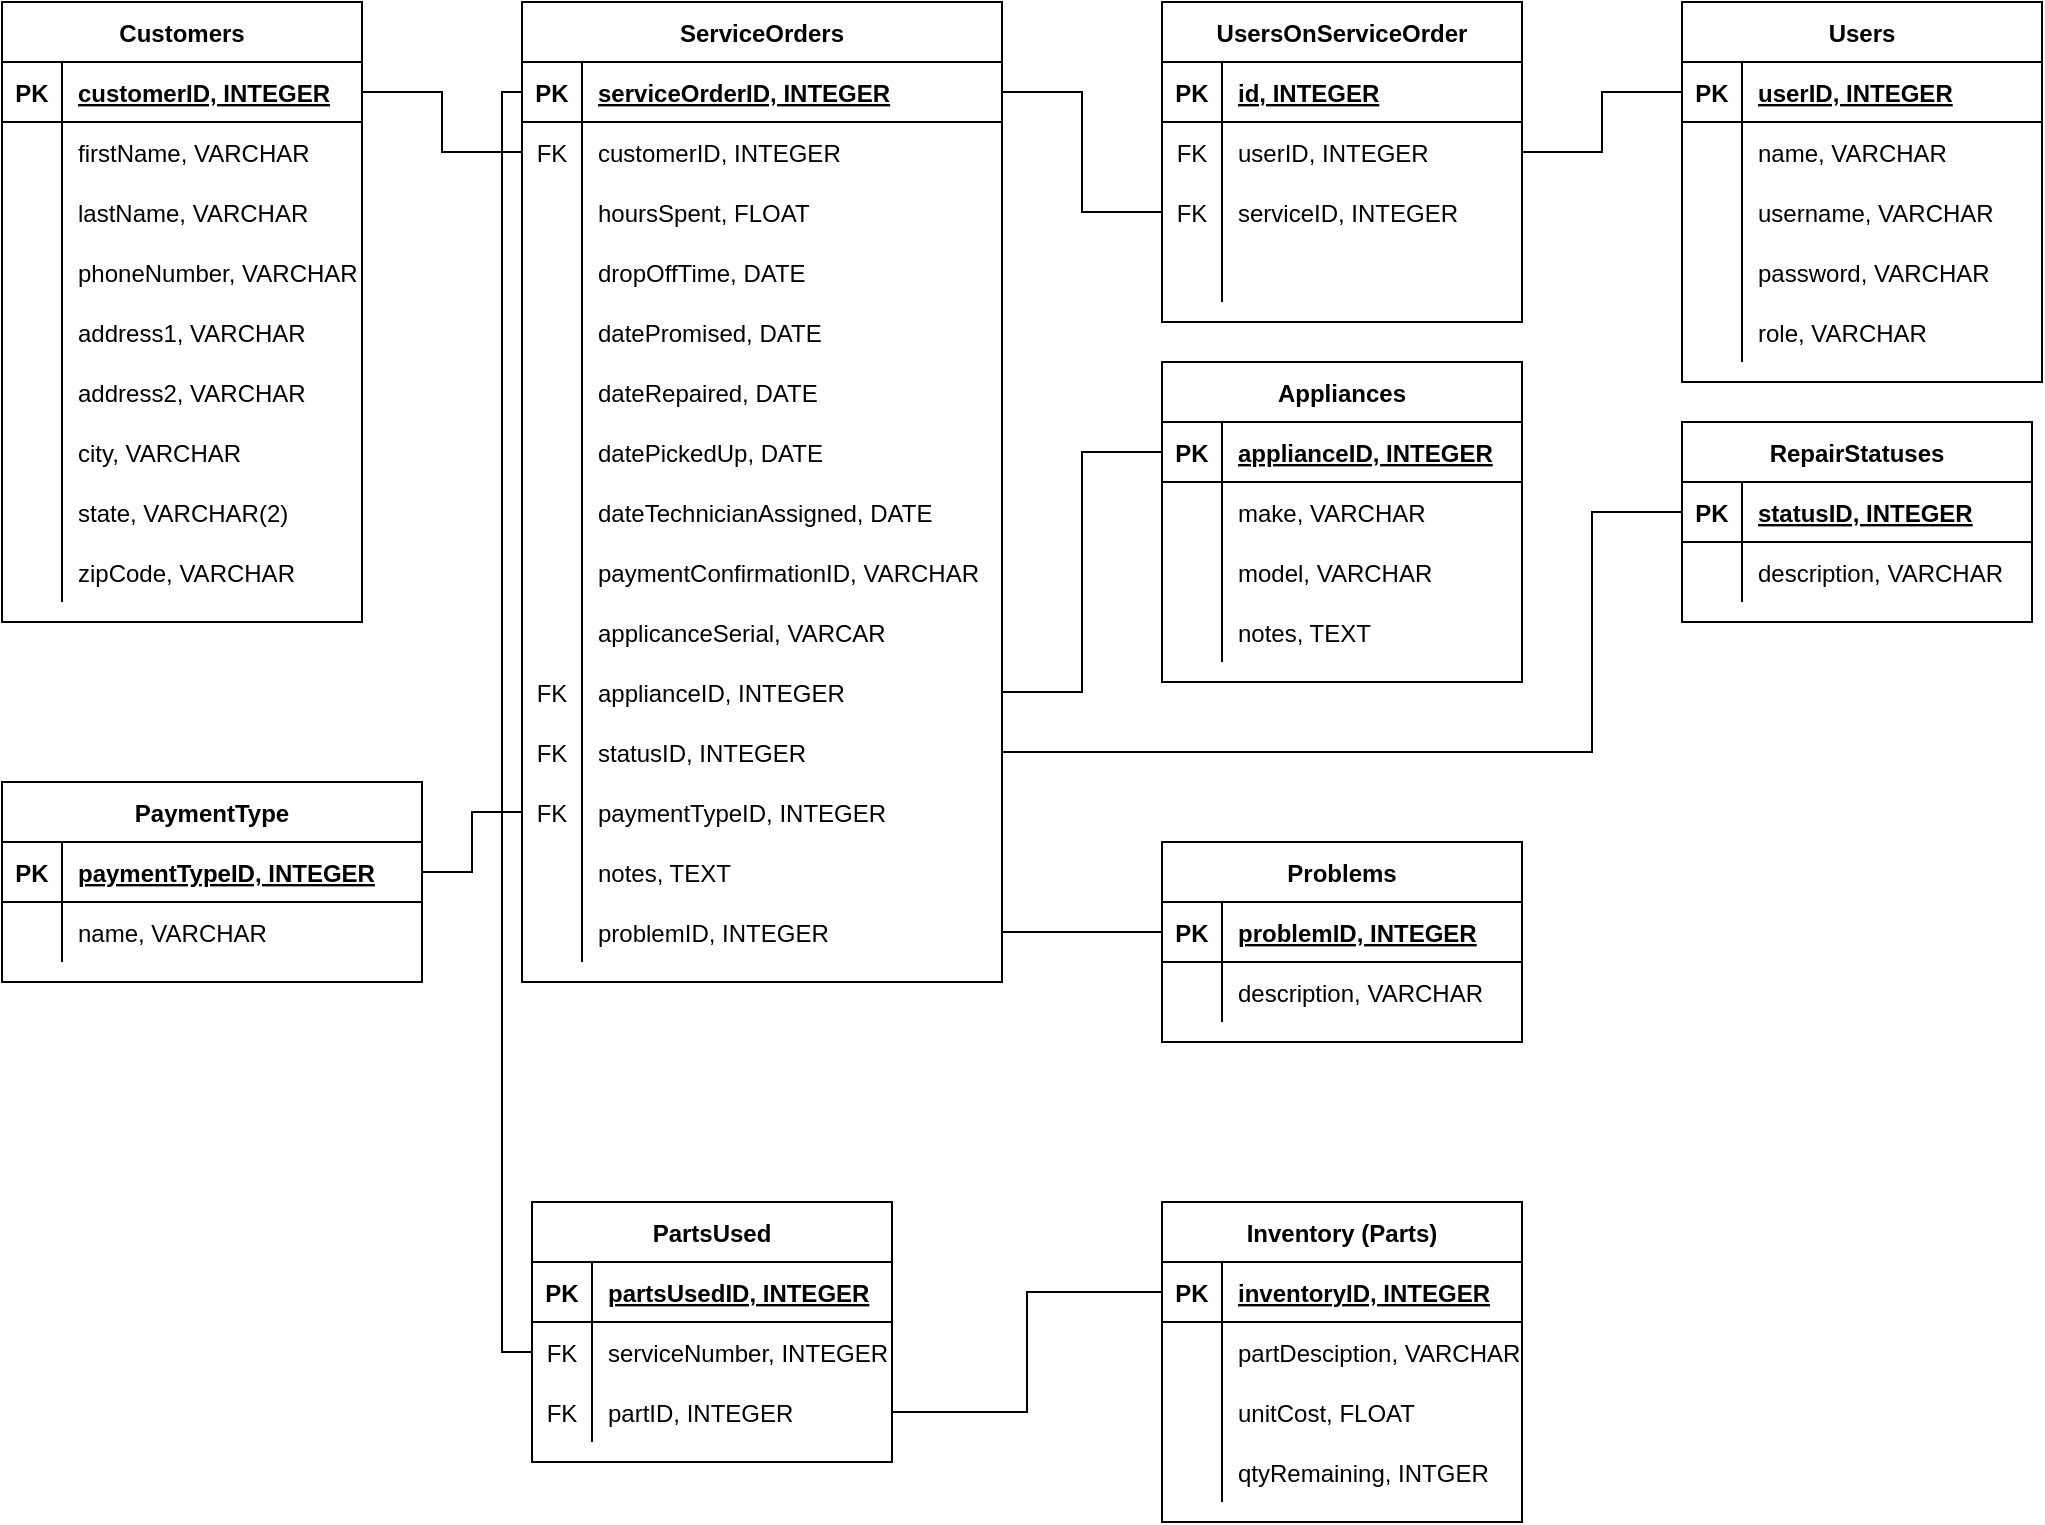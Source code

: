 <mxfile version="14.8.5" type="device"><diagram id="R2lEEEUBdFMjLlhIrx00" name="Page-1"><mxGraphModel dx="1850" dy="1835" grid="1" gridSize="10" guides="1" tooltips="1" connect="1" arrows="1" fold="1" page="1" pageScale="1" pageWidth="1100" pageHeight="850" math="0" shadow="0" extFonts="Permanent Marker^https://fonts.googleapis.com/css?family=Permanent+Marker"><root><mxCell id="0"/><mxCell id="1" parent="0"/><mxCell id="efa8m23-EmlDvB-5NkTr-4" value="ServiceOrders" style="shape=table;startSize=30;container=1;collapsible=1;childLayout=tableLayout;fixedRows=1;rowLines=0;fontStyle=1;align=center;resizeLast=1;" vertex="1" parent="1"><mxGeometry x="295" y="45" width="240" height="490" as="geometry"/></mxCell><mxCell id="efa8m23-EmlDvB-5NkTr-5" value="" style="shape=partialRectangle;collapsible=0;dropTarget=0;pointerEvents=0;fillColor=none;top=0;left=0;bottom=1;right=0;points=[[0,0.5],[1,0.5]];portConstraint=eastwest;" vertex="1" parent="efa8m23-EmlDvB-5NkTr-4"><mxGeometry y="30" width="240" height="30" as="geometry"/></mxCell><mxCell id="efa8m23-EmlDvB-5NkTr-6" value="PK" style="shape=partialRectangle;connectable=0;fillColor=none;top=0;left=0;bottom=0;right=0;fontStyle=1;overflow=hidden;" vertex="1" parent="efa8m23-EmlDvB-5NkTr-5"><mxGeometry width="30" height="30" as="geometry"/></mxCell><mxCell id="efa8m23-EmlDvB-5NkTr-7" value="serviceOrderID, INTEGER" style="shape=partialRectangle;connectable=0;fillColor=none;top=0;left=0;bottom=0;right=0;align=left;spacingLeft=6;fontStyle=5;overflow=hidden;" vertex="1" parent="efa8m23-EmlDvB-5NkTr-5"><mxGeometry x="30" width="210" height="30" as="geometry"/></mxCell><mxCell id="efa8m23-EmlDvB-5NkTr-8" value="" style="shape=partialRectangle;collapsible=0;dropTarget=0;pointerEvents=0;fillColor=none;top=0;left=0;bottom=0;right=0;points=[[0,0.5],[1,0.5]];portConstraint=eastwest;" vertex="1" parent="efa8m23-EmlDvB-5NkTr-4"><mxGeometry y="60" width="240" height="30" as="geometry"/></mxCell><mxCell id="efa8m23-EmlDvB-5NkTr-9" value="FK" style="shape=partialRectangle;connectable=0;fillColor=none;top=0;left=0;bottom=0;right=0;editable=1;overflow=hidden;" vertex="1" parent="efa8m23-EmlDvB-5NkTr-8"><mxGeometry width="30" height="30" as="geometry"/></mxCell><mxCell id="efa8m23-EmlDvB-5NkTr-10" value="customerID, INTEGER" style="shape=partialRectangle;connectable=0;fillColor=none;top=0;left=0;bottom=0;right=0;align=left;spacingLeft=6;overflow=hidden;" vertex="1" parent="efa8m23-EmlDvB-5NkTr-8"><mxGeometry x="30" width="210" height="30" as="geometry"/></mxCell><mxCell id="efa8m23-EmlDvB-5NkTr-14" value="" style="shape=partialRectangle;collapsible=0;dropTarget=0;pointerEvents=0;fillColor=none;top=0;left=0;bottom=0;right=0;points=[[0,0.5],[1,0.5]];portConstraint=eastwest;" vertex="1" parent="efa8m23-EmlDvB-5NkTr-4"><mxGeometry y="90" width="240" height="30" as="geometry"/></mxCell><mxCell id="efa8m23-EmlDvB-5NkTr-15" value="" style="shape=partialRectangle;connectable=0;fillColor=none;top=0;left=0;bottom=0;right=0;editable=1;overflow=hidden;" vertex="1" parent="efa8m23-EmlDvB-5NkTr-14"><mxGeometry width="30" height="30" as="geometry"/></mxCell><mxCell id="efa8m23-EmlDvB-5NkTr-16" value="hoursSpent, FLOAT" style="shape=partialRectangle;connectable=0;fillColor=none;top=0;left=0;bottom=0;right=0;align=left;spacingLeft=6;overflow=hidden;" vertex="1" parent="efa8m23-EmlDvB-5NkTr-14"><mxGeometry x="30" width="210" height="30" as="geometry"/></mxCell><mxCell id="efa8m23-EmlDvB-5NkTr-23" value="" style="shape=partialRectangle;collapsible=0;dropTarget=0;pointerEvents=0;fillColor=none;top=0;left=0;bottom=0;right=0;points=[[0,0.5],[1,0.5]];portConstraint=eastwest;" vertex="1" parent="efa8m23-EmlDvB-5NkTr-4"><mxGeometry y="120" width="240" height="30" as="geometry"/></mxCell><mxCell id="efa8m23-EmlDvB-5NkTr-24" value="" style="shape=partialRectangle;connectable=0;fillColor=none;top=0;left=0;bottom=0;right=0;editable=1;overflow=hidden;" vertex="1" parent="efa8m23-EmlDvB-5NkTr-23"><mxGeometry width="30" height="30" as="geometry"/></mxCell><mxCell id="efa8m23-EmlDvB-5NkTr-25" value="dropOffTime, DATE" style="shape=partialRectangle;connectable=0;fillColor=none;top=0;left=0;bottom=0;right=0;align=left;spacingLeft=6;overflow=hidden;" vertex="1" parent="efa8m23-EmlDvB-5NkTr-23"><mxGeometry x="30" width="210" height="30" as="geometry"/></mxCell><mxCell id="efa8m23-EmlDvB-5NkTr-26" value="" style="shape=partialRectangle;collapsible=0;dropTarget=0;pointerEvents=0;fillColor=none;top=0;left=0;bottom=0;right=0;points=[[0,0.5],[1,0.5]];portConstraint=eastwest;" vertex="1" parent="efa8m23-EmlDvB-5NkTr-4"><mxGeometry y="150" width="240" height="30" as="geometry"/></mxCell><mxCell id="efa8m23-EmlDvB-5NkTr-27" value="" style="shape=partialRectangle;connectable=0;fillColor=none;top=0;left=0;bottom=0;right=0;editable=1;overflow=hidden;" vertex="1" parent="efa8m23-EmlDvB-5NkTr-26"><mxGeometry width="30" height="30" as="geometry"/></mxCell><mxCell id="efa8m23-EmlDvB-5NkTr-28" value="datePromised, DATE" style="shape=partialRectangle;connectable=0;fillColor=none;top=0;left=0;bottom=0;right=0;align=left;spacingLeft=6;overflow=hidden;" vertex="1" parent="efa8m23-EmlDvB-5NkTr-26"><mxGeometry x="30" width="210" height="30" as="geometry"/></mxCell><mxCell id="efa8m23-EmlDvB-5NkTr-17" value="" style="shape=partialRectangle;collapsible=0;dropTarget=0;pointerEvents=0;fillColor=none;top=0;left=0;bottom=0;right=0;points=[[0,0.5],[1,0.5]];portConstraint=eastwest;" vertex="1" parent="efa8m23-EmlDvB-5NkTr-4"><mxGeometry y="180" width="240" height="30" as="geometry"/></mxCell><mxCell id="efa8m23-EmlDvB-5NkTr-18" value="" style="shape=partialRectangle;connectable=0;fillColor=none;top=0;left=0;bottom=0;right=0;editable=1;overflow=hidden;" vertex="1" parent="efa8m23-EmlDvB-5NkTr-17"><mxGeometry width="30" height="30" as="geometry"/></mxCell><mxCell id="efa8m23-EmlDvB-5NkTr-19" value="dateRepaired, DATE" style="shape=partialRectangle;connectable=0;fillColor=none;top=0;left=0;bottom=0;right=0;align=left;spacingLeft=6;overflow=hidden;" vertex="1" parent="efa8m23-EmlDvB-5NkTr-17"><mxGeometry x="30" width="210" height="30" as="geometry"/></mxCell><mxCell id="efa8m23-EmlDvB-5NkTr-29" value="" style="shape=partialRectangle;collapsible=0;dropTarget=0;pointerEvents=0;fillColor=none;top=0;left=0;bottom=0;right=0;points=[[0,0.5],[1,0.5]];portConstraint=eastwest;" vertex="1" parent="efa8m23-EmlDvB-5NkTr-4"><mxGeometry y="210" width="240" height="30" as="geometry"/></mxCell><mxCell id="efa8m23-EmlDvB-5NkTr-30" value="" style="shape=partialRectangle;connectable=0;fillColor=none;top=0;left=0;bottom=0;right=0;editable=1;overflow=hidden;" vertex="1" parent="efa8m23-EmlDvB-5NkTr-29"><mxGeometry width="30" height="30" as="geometry"/></mxCell><mxCell id="efa8m23-EmlDvB-5NkTr-31" value="datePickedUp, DATE" style="shape=partialRectangle;connectable=0;fillColor=none;top=0;left=0;bottom=0;right=0;align=left;spacingLeft=6;overflow=hidden;" vertex="1" parent="efa8m23-EmlDvB-5NkTr-29"><mxGeometry x="30" width="210" height="30" as="geometry"/></mxCell><mxCell id="efa8m23-EmlDvB-5NkTr-50" value="" style="shape=partialRectangle;collapsible=0;dropTarget=0;pointerEvents=0;fillColor=none;top=0;left=0;bottom=0;right=0;points=[[0,0.5],[1,0.5]];portConstraint=eastwest;" vertex="1" parent="efa8m23-EmlDvB-5NkTr-4"><mxGeometry y="240" width="240" height="30" as="geometry"/></mxCell><mxCell id="efa8m23-EmlDvB-5NkTr-51" value="" style="shape=partialRectangle;connectable=0;fillColor=none;top=0;left=0;bottom=0;right=0;editable=1;overflow=hidden;" vertex="1" parent="efa8m23-EmlDvB-5NkTr-50"><mxGeometry width="30" height="30" as="geometry"/></mxCell><mxCell id="efa8m23-EmlDvB-5NkTr-52" value="dateTechnicianAssigned, DATE" style="shape=partialRectangle;connectable=0;fillColor=none;top=0;left=0;bottom=0;right=0;align=left;spacingLeft=6;overflow=hidden;" vertex="1" parent="efa8m23-EmlDvB-5NkTr-50"><mxGeometry x="30" width="210" height="30" as="geometry"/></mxCell><mxCell id="efa8m23-EmlDvB-5NkTr-35" value="" style="shape=partialRectangle;collapsible=0;dropTarget=0;pointerEvents=0;fillColor=none;top=0;left=0;bottom=0;right=0;points=[[0,0.5],[1,0.5]];portConstraint=eastwest;" vertex="1" parent="efa8m23-EmlDvB-5NkTr-4"><mxGeometry y="270" width="240" height="30" as="geometry"/></mxCell><mxCell id="efa8m23-EmlDvB-5NkTr-36" value="" style="shape=partialRectangle;connectable=0;fillColor=none;top=0;left=0;bottom=0;right=0;editable=1;overflow=hidden;" vertex="1" parent="efa8m23-EmlDvB-5NkTr-35"><mxGeometry width="30" height="30" as="geometry"/></mxCell><mxCell id="efa8m23-EmlDvB-5NkTr-37" value="paymentConfirmationID, VARCHAR" style="shape=partialRectangle;connectable=0;fillColor=none;top=0;left=0;bottom=0;right=0;align=left;spacingLeft=6;overflow=hidden;" vertex="1" parent="efa8m23-EmlDvB-5NkTr-35"><mxGeometry x="30" width="210" height="30" as="geometry"/></mxCell><mxCell id="efa8m23-EmlDvB-5NkTr-38" value="" style="shape=partialRectangle;collapsible=0;dropTarget=0;pointerEvents=0;fillColor=none;top=0;left=0;bottom=0;right=0;points=[[0,0.5],[1,0.5]];portConstraint=eastwest;" vertex="1" parent="efa8m23-EmlDvB-5NkTr-4"><mxGeometry y="300" width="240" height="30" as="geometry"/></mxCell><mxCell id="efa8m23-EmlDvB-5NkTr-39" value="" style="shape=partialRectangle;connectable=0;fillColor=none;top=0;left=0;bottom=0;right=0;editable=1;overflow=hidden;" vertex="1" parent="efa8m23-EmlDvB-5NkTr-38"><mxGeometry width="30" height="30" as="geometry"/></mxCell><mxCell id="efa8m23-EmlDvB-5NkTr-40" value="applicanceSerial, VARCAR" style="shape=partialRectangle;connectable=0;fillColor=none;top=0;left=0;bottom=0;right=0;align=left;spacingLeft=6;overflow=hidden;" vertex="1" parent="efa8m23-EmlDvB-5NkTr-38"><mxGeometry x="30" width="210" height="30" as="geometry"/></mxCell><mxCell id="efa8m23-EmlDvB-5NkTr-41" value="" style="shape=partialRectangle;collapsible=0;dropTarget=0;pointerEvents=0;fillColor=none;top=0;left=0;bottom=0;right=0;points=[[0,0.5],[1,0.5]];portConstraint=eastwest;" vertex="1" parent="efa8m23-EmlDvB-5NkTr-4"><mxGeometry y="330" width="240" height="30" as="geometry"/></mxCell><mxCell id="efa8m23-EmlDvB-5NkTr-42" value="FK" style="shape=partialRectangle;connectable=0;fillColor=none;top=0;left=0;bottom=0;right=0;editable=1;overflow=hidden;" vertex="1" parent="efa8m23-EmlDvB-5NkTr-41"><mxGeometry width="30" height="30" as="geometry"/></mxCell><mxCell id="efa8m23-EmlDvB-5NkTr-43" value="applianceID, INTEGER" style="shape=partialRectangle;connectable=0;fillColor=none;top=0;left=0;bottom=0;right=0;align=left;spacingLeft=6;overflow=hidden;" vertex="1" parent="efa8m23-EmlDvB-5NkTr-41"><mxGeometry x="30" width="210" height="30" as="geometry"/></mxCell><mxCell id="efa8m23-EmlDvB-5NkTr-44" value="" style="shape=partialRectangle;collapsible=0;dropTarget=0;pointerEvents=0;fillColor=none;top=0;left=0;bottom=0;right=0;points=[[0,0.5],[1,0.5]];portConstraint=eastwest;" vertex="1" parent="efa8m23-EmlDvB-5NkTr-4"><mxGeometry y="360" width="240" height="30" as="geometry"/></mxCell><mxCell id="efa8m23-EmlDvB-5NkTr-45" value="FK" style="shape=partialRectangle;connectable=0;fillColor=none;top=0;left=0;bottom=0;right=0;editable=1;overflow=hidden;" vertex="1" parent="efa8m23-EmlDvB-5NkTr-44"><mxGeometry width="30" height="30" as="geometry"/></mxCell><mxCell id="efa8m23-EmlDvB-5NkTr-46" value="statusID, INTEGER" style="shape=partialRectangle;connectable=0;fillColor=none;top=0;left=0;bottom=0;right=0;align=left;spacingLeft=6;overflow=hidden;" vertex="1" parent="efa8m23-EmlDvB-5NkTr-44"><mxGeometry x="30" width="210" height="30" as="geometry"/></mxCell><mxCell id="efa8m23-EmlDvB-5NkTr-47" value="" style="shape=partialRectangle;collapsible=0;dropTarget=0;pointerEvents=0;fillColor=none;top=0;left=0;bottom=0;right=0;points=[[0,0.5],[1,0.5]];portConstraint=eastwest;" vertex="1" parent="efa8m23-EmlDvB-5NkTr-4"><mxGeometry y="390" width="240" height="30" as="geometry"/></mxCell><mxCell id="efa8m23-EmlDvB-5NkTr-48" value="FK" style="shape=partialRectangle;connectable=0;fillColor=none;top=0;left=0;bottom=0;right=0;editable=1;overflow=hidden;" vertex="1" parent="efa8m23-EmlDvB-5NkTr-47"><mxGeometry width="30" height="30" as="geometry"/></mxCell><mxCell id="efa8m23-EmlDvB-5NkTr-49" value="paymentTypeID, INTEGER" style="shape=partialRectangle;connectable=0;fillColor=none;top=0;left=0;bottom=0;right=0;align=left;spacingLeft=6;overflow=hidden;" vertex="1" parent="efa8m23-EmlDvB-5NkTr-47"><mxGeometry x="30" width="210" height="30" as="geometry"/></mxCell><mxCell id="efa8m23-EmlDvB-5NkTr-152" value="" style="shape=partialRectangle;collapsible=0;dropTarget=0;pointerEvents=0;fillColor=none;top=0;left=0;bottom=0;right=0;points=[[0,0.5],[1,0.5]];portConstraint=eastwest;" vertex="1" parent="efa8m23-EmlDvB-5NkTr-4"><mxGeometry y="420" width="240" height="30" as="geometry"/></mxCell><mxCell id="efa8m23-EmlDvB-5NkTr-153" value="" style="shape=partialRectangle;connectable=0;fillColor=none;top=0;left=0;bottom=0;right=0;editable=1;overflow=hidden;" vertex="1" parent="efa8m23-EmlDvB-5NkTr-152"><mxGeometry width="30" height="30" as="geometry"/></mxCell><mxCell id="efa8m23-EmlDvB-5NkTr-154" value="notes, TEXT" style="shape=partialRectangle;connectable=0;fillColor=none;top=0;left=0;bottom=0;right=0;align=left;spacingLeft=6;overflow=hidden;" vertex="1" parent="efa8m23-EmlDvB-5NkTr-152"><mxGeometry x="30" width="210" height="30" as="geometry"/></mxCell><mxCell id="efa8m23-EmlDvB-5NkTr-168" value="" style="shape=partialRectangle;collapsible=0;dropTarget=0;pointerEvents=0;fillColor=none;top=0;left=0;bottom=0;right=0;points=[[0,0.5],[1,0.5]];portConstraint=eastwest;" vertex="1" parent="efa8m23-EmlDvB-5NkTr-4"><mxGeometry y="450" width="240" height="30" as="geometry"/></mxCell><mxCell id="efa8m23-EmlDvB-5NkTr-169" value="" style="shape=partialRectangle;connectable=0;fillColor=none;top=0;left=0;bottom=0;right=0;editable=1;overflow=hidden;" vertex="1" parent="efa8m23-EmlDvB-5NkTr-168"><mxGeometry width="30" height="30" as="geometry"/></mxCell><mxCell id="efa8m23-EmlDvB-5NkTr-170" value="problemID, INTEGER" style="shape=partialRectangle;connectable=0;fillColor=none;top=0;left=0;bottom=0;right=0;align=left;spacingLeft=6;overflow=hidden;" vertex="1" parent="efa8m23-EmlDvB-5NkTr-168"><mxGeometry x="30" width="210" height="30" as="geometry"/></mxCell><mxCell id="efa8m23-EmlDvB-5NkTr-59" value="Customers" style="shape=table;startSize=30;container=1;collapsible=1;childLayout=tableLayout;fixedRows=1;rowLines=0;fontStyle=1;align=center;resizeLast=1;" vertex="1" parent="1"><mxGeometry x="35" y="45" width="180" height="310" as="geometry"/></mxCell><mxCell id="efa8m23-EmlDvB-5NkTr-60" value="" style="shape=partialRectangle;collapsible=0;dropTarget=0;pointerEvents=0;fillColor=none;top=0;left=0;bottom=1;right=0;points=[[0,0.5],[1,0.5]];portConstraint=eastwest;" vertex="1" parent="efa8m23-EmlDvB-5NkTr-59"><mxGeometry y="30" width="180" height="30" as="geometry"/></mxCell><mxCell id="efa8m23-EmlDvB-5NkTr-61" value="PK" style="shape=partialRectangle;connectable=0;fillColor=none;top=0;left=0;bottom=0;right=0;fontStyle=1;overflow=hidden;" vertex="1" parent="efa8m23-EmlDvB-5NkTr-60"><mxGeometry width="30" height="30" as="geometry"/></mxCell><mxCell id="efa8m23-EmlDvB-5NkTr-62" value="customerID, INTEGER" style="shape=partialRectangle;connectable=0;fillColor=none;top=0;left=0;bottom=0;right=0;align=left;spacingLeft=6;fontStyle=5;overflow=hidden;" vertex="1" parent="efa8m23-EmlDvB-5NkTr-60"><mxGeometry x="30" width="150" height="30" as="geometry"/></mxCell><mxCell id="efa8m23-EmlDvB-5NkTr-63" value="" style="shape=partialRectangle;collapsible=0;dropTarget=0;pointerEvents=0;fillColor=none;top=0;left=0;bottom=0;right=0;points=[[0,0.5],[1,0.5]];portConstraint=eastwest;" vertex="1" parent="efa8m23-EmlDvB-5NkTr-59"><mxGeometry y="60" width="180" height="30" as="geometry"/></mxCell><mxCell id="efa8m23-EmlDvB-5NkTr-64" value="" style="shape=partialRectangle;connectable=0;fillColor=none;top=0;left=0;bottom=0;right=0;editable=1;overflow=hidden;" vertex="1" parent="efa8m23-EmlDvB-5NkTr-63"><mxGeometry width="30" height="30" as="geometry"/></mxCell><mxCell id="efa8m23-EmlDvB-5NkTr-65" value="firstName, VARCHAR" style="shape=partialRectangle;connectable=0;fillColor=none;top=0;left=0;bottom=0;right=0;align=left;spacingLeft=6;overflow=hidden;" vertex="1" parent="efa8m23-EmlDvB-5NkTr-63"><mxGeometry x="30" width="150" height="30" as="geometry"/></mxCell><mxCell id="efa8m23-EmlDvB-5NkTr-66" value="" style="shape=partialRectangle;collapsible=0;dropTarget=0;pointerEvents=0;fillColor=none;top=0;left=0;bottom=0;right=0;points=[[0,0.5],[1,0.5]];portConstraint=eastwest;" vertex="1" parent="efa8m23-EmlDvB-5NkTr-59"><mxGeometry y="90" width="180" height="30" as="geometry"/></mxCell><mxCell id="efa8m23-EmlDvB-5NkTr-67" value="" style="shape=partialRectangle;connectable=0;fillColor=none;top=0;left=0;bottom=0;right=0;editable=1;overflow=hidden;" vertex="1" parent="efa8m23-EmlDvB-5NkTr-66"><mxGeometry width="30" height="30" as="geometry"/></mxCell><mxCell id="efa8m23-EmlDvB-5NkTr-68" value="lastName, VARCHAR" style="shape=partialRectangle;connectable=0;fillColor=none;top=0;left=0;bottom=0;right=0;align=left;spacingLeft=6;overflow=hidden;" vertex="1" parent="efa8m23-EmlDvB-5NkTr-66"><mxGeometry x="30" width="150" height="30" as="geometry"/></mxCell><mxCell id="efa8m23-EmlDvB-5NkTr-69" value="" style="shape=partialRectangle;collapsible=0;dropTarget=0;pointerEvents=0;fillColor=none;top=0;left=0;bottom=0;right=0;points=[[0,0.5],[1,0.5]];portConstraint=eastwest;" vertex="1" parent="efa8m23-EmlDvB-5NkTr-59"><mxGeometry y="120" width="180" height="30" as="geometry"/></mxCell><mxCell id="efa8m23-EmlDvB-5NkTr-70" value="" style="shape=partialRectangle;connectable=0;fillColor=none;top=0;left=0;bottom=0;right=0;editable=1;overflow=hidden;" vertex="1" parent="efa8m23-EmlDvB-5NkTr-69"><mxGeometry width="30" height="30" as="geometry"/></mxCell><mxCell id="efa8m23-EmlDvB-5NkTr-71" value="phoneNumber, VARCHAR" style="shape=partialRectangle;connectable=0;fillColor=none;top=0;left=0;bottom=0;right=0;align=left;spacingLeft=6;overflow=hidden;" vertex="1" parent="efa8m23-EmlDvB-5NkTr-69"><mxGeometry x="30" width="150" height="30" as="geometry"/></mxCell><mxCell id="efa8m23-EmlDvB-5NkTr-72" value="" style="shape=partialRectangle;collapsible=0;dropTarget=0;pointerEvents=0;fillColor=none;top=0;left=0;bottom=0;right=0;points=[[0,0.5],[1,0.5]];portConstraint=eastwest;" vertex="1" parent="efa8m23-EmlDvB-5NkTr-59"><mxGeometry y="150" width="180" height="30" as="geometry"/></mxCell><mxCell id="efa8m23-EmlDvB-5NkTr-73" value="" style="shape=partialRectangle;connectable=0;fillColor=none;top=0;left=0;bottom=0;right=0;editable=1;overflow=hidden;" vertex="1" parent="efa8m23-EmlDvB-5NkTr-72"><mxGeometry width="30" height="30" as="geometry"/></mxCell><mxCell id="efa8m23-EmlDvB-5NkTr-74" value="address1, VARCHAR" style="shape=partialRectangle;connectable=0;fillColor=none;top=0;left=0;bottom=0;right=0;align=left;spacingLeft=6;overflow=hidden;" vertex="1" parent="efa8m23-EmlDvB-5NkTr-72"><mxGeometry x="30" width="150" height="30" as="geometry"/></mxCell><mxCell id="efa8m23-EmlDvB-5NkTr-79" value="" style="shape=partialRectangle;collapsible=0;dropTarget=0;pointerEvents=0;fillColor=none;top=0;left=0;bottom=0;right=0;points=[[0,0.5],[1,0.5]];portConstraint=eastwest;" vertex="1" parent="efa8m23-EmlDvB-5NkTr-59"><mxGeometry y="180" width="180" height="30" as="geometry"/></mxCell><mxCell id="efa8m23-EmlDvB-5NkTr-80" value="" style="shape=partialRectangle;connectable=0;fillColor=none;top=0;left=0;bottom=0;right=0;editable=1;overflow=hidden;" vertex="1" parent="efa8m23-EmlDvB-5NkTr-79"><mxGeometry width="30" height="30" as="geometry"/></mxCell><mxCell id="efa8m23-EmlDvB-5NkTr-81" value="address2, VARCHAR" style="shape=partialRectangle;connectable=0;fillColor=none;top=0;left=0;bottom=0;right=0;align=left;spacingLeft=6;overflow=hidden;" vertex="1" parent="efa8m23-EmlDvB-5NkTr-79"><mxGeometry x="30" width="150" height="30" as="geometry"/></mxCell><mxCell id="efa8m23-EmlDvB-5NkTr-82" value="" style="shape=partialRectangle;collapsible=0;dropTarget=0;pointerEvents=0;fillColor=none;top=0;left=0;bottom=0;right=0;points=[[0,0.5],[1,0.5]];portConstraint=eastwest;" vertex="1" parent="efa8m23-EmlDvB-5NkTr-59"><mxGeometry y="210" width="180" height="30" as="geometry"/></mxCell><mxCell id="efa8m23-EmlDvB-5NkTr-83" value="" style="shape=partialRectangle;connectable=0;fillColor=none;top=0;left=0;bottom=0;right=0;editable=1;overflow=hidden;" vertex="1" parent="efa8m23-EmlDvB-5NkTr-82"><mxGeometry width="30" height="30" as="geometry"/></mxCell><mxCell id="efa8m23-EmlDvB-5NkTr-84" value="city, VARCHAR" style="shape=partialRectangle;connectable=0;fillColor=none;top=0;left=0;bottom=0;right=0;align=left;spacingLeft=6;overflow=hidden;" vertex="1" parent="efa8m23-EmlDvB-5NkTr-82"><mxGeometry x="30" width="150" height="30" as="geometry"/></mxCell><mxCell id="efa8m23-EmlDvB-5NkTr-85" value="" style="shape=partialRectangle;collapsible=0;dropTarget=0;pointerEvents=0;fillColor=none;top=0;left=0;bottom=0;right=0;points=[[0,0.5],[1,0.5]];portConstraint=eastwest;" vertex="1" parent="efa8m23-EmlDvB-5NkTr-59"><mxGeometry y="240" width="180" height="30" as="geometry"/></mxCell><mxCell id="efa8m23-EmlDvB-5NkTr-86" value="" style="shape=partialRectangle;connectable=0;fillColor=none;top=0;left=0;bottom=0;right=0;editable=1;overflow=hidden;" vertex="1" parent="efa8m23-EmlDvB-5NkTr-85"><mxGeometry width="30" height="30" as="geometry"/></mxCell><mxCell id="efa8m23-EmlDvB-5NkTr-87" value="state, VARCHAR(2)" style="shape=partialRectangle;connectable=0;fillColor=none;top=0;left=0;bottom=0;right=0;align=left;spacingLeft=6;overflow=hidden;" vertex="1" parent="efa8m23-EmlDvB-5NkTr-85"><mxGeometry x="30" width="150" height="30" as="geometry"/></mxCell><mxCell id="efa8m23-EmlDvB-5NkTr-88" value="" style="shape=partialRectangle;collapsible=0;dropTarget=0;pointerEvents=0;fillColor=none;top=0;left=0;bottom=0;right=0;points=[[0,0.5],[1,0.5]];portConstraint=eastwest;" vertex="1" parent="efa8m23-EmlDvB-5NkTr-59"><mxGeometry y="270" width="180" height="30" as="geometry"/></mxCell><mxCell id="efa8m23-EmlDvB-5NkTr-89" value="" style="shape=partialRectangle;connectable=0;fillColor=none;top=0;left=0;bottom=0;right=0;editable=1;overflow=hidden;" vertex="1" parent="efa8m23-EmlDvB-5NkTr-88"><mxGeometry width="30" height="30" as="geometry"/></mxCell><mxCell id="efa8m23-EmlDvB-5NkTr-90" value="zipCode, VARCHAR" style="shape=partialRectangle;connectable=0;fillColor=none;top=0;left=0;bottom=0;right=0;align=left;spacingLeft=6;overflow=hidden;" vertex="1" parent="efa8m23-EmlDvB-5NkTr-88"><mxGeometry x="30" width="150" height="30" as="geometry"/></mxCell><mxCell id="efa8m23-EmlDvB-5NkTr-91" style="edgeStyle=orthogonalEdgeStyle;rounded=0;orthogonalLoop=1;jettySize=auto;html=1;entryX=1;entryY=0.5;entryDx=0;entryDy=0;endArrow=none;endFill=0;" edge="1" parent="1" source="efa8m23-EmlDvB-5NkTr-8" target="efa8m23-EmlDvB-5NkTr-60"><mxGeometry relative="1" as="geometry"/></mxCell><mxCell id="efa8m23-EmlDvB-5NkTr-92" value="Users" style="shape=table;startSize=30;container=1;collapsible=1;childLayout=tableLayout;fixedRows=1;rowLines=0;fontStyle=1;align=center;resizeLast=1;" vertex="1" parent="1"><mxGeometry x="875" y="45" width="180" height="190" as="geometry"/></mxCell><mxCell id="efa8m23-EmlDvB-5NkTr-93" value="" style="shape=partialRectangle;collapsible=0;dropTarget=0;pointerEvents=0;fillColor=none;top=0;left=0;bottom=1;right=0;points=[[0,0.5],[1,0.5]];portConstraint=eastwest;" vertex="1" parent="efa8m23-EmlDvB-5NkTr-92"><mxGeometry y="30" width="180" height="30" as="geometry"/></mxCell><mxCell id="efa8m23-EmlDvB-5NkTr-94" value="PK" style="shape=partialRectangle;connectable=0;fillColor=none;top=0;left=0;bottom=0;right=0;fontStyle=1;overflow=hidden;" vertex="1" parent="efa8m23-EmlDvB-5NkTr-93"><mxGeometry width="30" height="30" as="geometry"/></mxCell><mxCell id="efa8m23-EmlDvB-5NkTr-95" value="userID, INTEGER" style="shape=partialRectangle;connectable=0;fillColor=none;top=0;left=0;bottom=0;right=0;align=left;spacingLeft=6;fontStyle=5;overflow=hidden;" vertex="1" parent="efa8m23-EmlDvB-5NkTr-93"><mxGeometry x="30" width="150" height="30" as="geometry"/></mxCell><mxCell id="efa8m23-EmlDvB-5NkTr-96" value="" style="shape=partialRectangle;collapsible=0;dropTarget=0;pointerEvents=0;fillColor=none;top=0;left=0;bottom=0;right=0;points=[[0,0.5],[1,0.5]];portConstraint=eastwest;" vertex="1" parent="efa8m23-EmlDvB-5NkTr-92"><mxGeometry y="60" width="180" height="30" as="geometry"/></mxCell><mxCell id="efa8m23-EmlDvB-5NkTr-97" value="" style="shape=partialRectangle;connectable=0;fillColor=none;top=0;left=0;bottom=0;right=0;editable=1;overflow=hidden;" vertex="1" parent="efa8m23-EmlDvB-5NkTr-96"><mxGeometry width="30" height="30" as="geometry"/></mxCell><mxCell id="efa8m23-EmlDvB-5NkTr-98" value="name, VARCHAR" style="shape=partialRectangle;connectable=0;fillColor=none;top=0;left=0;bottom=0;right=0;align=left;spacingLeft=6;overflow=hidden;" vertex="1" parent="efa8m23-EmlDvB-5NkTr-96"><mxGeometry x="30" width="150" height="30" as="geometry"/></mxCell><mxCell id="efa8m23-EmlDvB-5NkTr-99" value="" style="shape=partialRectangle;collapsible=0;dropTarget=0;pointerEvents=0;fillColor=none;top=0;left=0;bottom=0;right=0;points=[[0,0.5],[1,0.5]];portConstraint=eastwest;" vertex="1" parent="efa8m23-EmlDvB-5NkTr-92"><mxGeometry y="90" width="180" height="30" as="geometry"/></mxCell><mxCell id="efa8m23-EmlDvB-5NkTr-100" value="" style="shape=partialRectangle;connectable=0;fillColor=none;top=0;left=0;bottom=0;right=0;editable=1;overflow=hidden;" vertex="1" parent="efa8m23-EmlDvB-5NkTr-99"><mxGeometry width="30" height="30" as="geometry"/></mxCell><mxCell id="efa8m23-EmlDvB-5NkTr-101" value="username, VARCHAR" style="shape=partialRectangle;connectable=0;fillColor=none;top=0;left=0;bottom=0;right=0;align=left;spacingLeft=6;overflow=hidden;" vertex="1" parent="efa8m23-EmlDvB-5NkTr-99"><mxGeometry x="30" width="150" height="30" as="geometry"/></mxCell><mxCell id="efa8m23-EmlDvB-5NkTr-102" value="" style="shape=partialRectangle;collapsible=0;dropTarget=0;pointerEvents=0;fillColor=none;top=0;left=0;bottom=0;right=0;points=[[0,0.5],[1,0.5]];portConstraint=eastwest;" vertex="1" parent="efa8m23-EmlDvB-5NkTr-92"><mxGeometry y="120" width="180" height="30" as="geometry"/></mxCell><mxCell id="efa8m23-EmlDvB-5NkTr-103" value="" style="shape=partialRectangle;connectable=0;fillColor=none;top=0;left=0;bottom=0;right=0;editable=1;overflow=hidden;" vertex="1" parent="efa8m23-EmlDvB-5NkTr-102"><mxGeometry width="30" height="30" as="geometry"/></mxCell><mxCell id="efa8m23-EmlDvB-5NkTr-104" value="password, VARCHAR" style="shape=partialRectangle;connectable=0;fillColor=none;top=0;left=0;bottom=0;right=0;align=left;spacingLeft=6;overflow=hidden;" vertex="1" parent="efa8m23-EmlDvB-5NkTr-102"><mxGeometry x="30" width="150" height="30" as="geometry"/></mxCell><mxCell id="efa8m23-EmlDvB-5NkTr-233" value="" style="shape=partialRectangle;collapsible=0;dropTarget=0;pointerEvents=0;fillColor=none;top=0;left=0;bottom=0;right=0;points=[[0,0.5],[1,0.5]];portConstraint=eastwest;" vertex="1" parent="efa8m23-EmlDvB-5NkTr-92"><mxGeometry y="150" width="180" height="30" as="geometry"/></mxCell><mxCell id="efa8m23-EmlDvB-5NkTr-234" value="" style="shape=partialRectangle;connectable=0;fillColor=none;top=0;left=0;bottom=0;right=0;editable=1;overflow=hidden;" vertex="1" parent="efa8m23-EmlDvB-5NkTr-233"><mxGeometry width="30" height="30" as="geometry"/></mxCell><mxCell id="efa8m23-EmlDvB-5NkTr-235" value="role, VARCHAR" style="shape=partialRectangle;connectable=0;fillColor=none;top=0;left=0;bottom=0;right=0;align=left;spacingLeft=6;overflow=hidden;" vertex="1" parent="efa8m23-EmlDvB-5NkTr-233"><mxGeometry x="30" width="150" height="30" as="geometry"/></mxCell><mxCell id="efa8m23-EmlDvB-5NkTr-109" value="UsersOnServiceOrder" style="shape=table;startSize=30;container=1;collapsible=1;childLayout=tableLayout;fixedRows=1;rowLines=0;fontStyle=1;align=center;resizeLast=1;" vertex="1" parent="1"><mxGeometry x="615" y="45" width="180" height="160" as="geometry"/></mxCell><mxCell id="efa8m23-EmlDvB-5NkTr-110" value="" style="shape=partialRectangle;collapsible=0;dropTarget=0;pointerEvents=0;fillColor=none;top=0;left=0;bottom=1;right=0;points=[[0,0.5],[1,0.5]];portConstraint=eastwest;" vertex="1" parent="efa8m23-EmlDvB-5NkTr-109"><mxGeometry y="30" width="180" height="30" as="geometry"/></mxCell><mxCell id="efa8m23-EmlDvB-5NkTr-111" value="PK" style="shape=partialRectangle;connectable=0;fillColor=none;top=0;left=0;bottom=0;right=0;fontStyle=1;overflow=hidden;" vertex="1" parent="efa8m23-EmlDvB-5NkTr-110"><mxGeometry width="30" height="30" as="geometry"/></mxCell><mxCell id="efa8m23-EmlDvB-5NkTr-112" value="id, INTEGER" style="shape=partialRectangle;connectable=0;fillColor=none;top=0;left=0;bottom=0;right=0;align=left;spacingLeft=6;fontStyle=5;overflow=hidden;" vertex="1" parent="efa8m23-EmlDvB-5NkTr-110"><mxGeometry x="30" width="150" height="30" as="geometry"/></mxCell><mxCell id="efa8m23-EmlDvB-5NkTr-113" value="" style="shape=partialRectangle;collapsible=0;dropTarget=0;pointerEvents=0;fillColor=none;top=0;left=0;bottom=0;right=0;points=[[0,0.5],[1,0.5]];portConstraint=eastwest;" vertex="1" parent="efa8m23-EmlDvB-5NkTr-109"><mxGeometry y="60" width="180" height="30" as="geometry"/></mxCell><mxCell id="efa8m23-EmlDvB-5NkTr-114" value="FK" style="shape=partialRectangle;connectable=0;fillColor=none;top=0;left=0;bottom=0;right=0;editable=1;overflow=hidden;" vertex="1" parent="efa8m23-EmlDvB-5NkTr-113"><mxGeometry width="30" height="30" as="geometry"/></mxCell><mxCell id="efa8m23-EmlDvB-5NkTr-115" value="userID, INTEGER" style="shape=partialRectangle;connectable=0;fillColor=none;top=0;left=0;bottom=0;right=0;align=left;spacingLeft=6;overflow=hidden;" vertex="1" parent="efa8m23-EmlDvB-5NkTr-113"><mxGeometry x="30" width="150" height="30" as="geometry"/></mxCell><mxCell id="efa8m23-EmlDvB-5NkTr-116" value="" style="shape=partialRectangle;collapsible=0;dropTarget=0;pointerEvents=0;fillColor=none;top=0;left=0;bottom=0;right=0;points=[[0,0.5],[1,0.5]];portConstraint=eastwest;" vertex="1" parent="efa8m23-EmlDvB-5NkTr-109"><mxGeometry y="90" width="180" height="30" as="geometry"/></mxCell><mxCell id="efa8m23-EmlDvB-5NkTr-117" value="FK" style="shape=partialRectangle;connectable=0;fillColor=none;top=0;left=0;bottom=0;right=0;editable=1;overflow=hidden;" vertex="1" parent="efa8m23-EmlDvB-5NkTr-116"><mxGeometry width="30" height="30" as="geometry"/></mxCell><mxCell id="efa8m23-EmlDvB-5NkTr-118" value="serviceID, INTEGER" style="shape=partialRectangle;connectable=0;fillColor=none;top=0;left=0;bottom=0;right=0;align=left;spacingLeft=6;overflow=hidden;" vertex="1" parent="efa8m23-EmlDvB-5NkTr-116"><mxGeometry x="30" width="150" height="30" as="geometry"/></mxCell><mxCell id="efa8m23-EmlDvB-5NkTr-119" value="" style="shape=partialRectangle;collapsible=0;dropTarget=0;pointerEvents=0;fillColor=none;top=0;left=0;bottom=0;right=0;points=[[0,0.5],[1,0.5]];portConstraint=eastwest;" vertex="1" parent="efa8m23-EmlDvB-5NkTr-109"><mxGeometry y="120" width="180" height="30" as="geometry"/></mxCell><mxCell id="efa8m23-EmlDvB-5NkTr-120" value="" style="shape=partialRectangle;connectable=0;fillColor=none;top=0;left=0;bottom=0;right=0;editable=1;overflow=hidden;" vertex="1" parent="efa8m23-EmlDvB-5NkTr-119"><mxGeometry width="30" height="30" as="geometry"/></mxCell><mxCell id="efa8m23-EmlDvB-5NkTr-121" value="" style="shape=partialRectangle;connectable=0;fillColor=none;top=0;left=0;bottom=0;right=0;align=left;spacingLeft=6;overflow=hidden;" vertex="1" parent="efa8m23-EmlDvB-5NkTr-119"><mxGeometry x="30" width="150" height="30" as="geometry"/></mxCell><mxCell id="efa8m23-EmlDvB-5NkTr-122" style="edgeStyle=orthogonalEdgeStyle;rounded=0;orthogonalLoop=1;jettySize=auto;html=1;endArrow=none;endFill=0;" edge="1" parent="1" source="efa8m23-EmlDvB-5NkTr-93" target="efa8m23-EmlDvB-5NkTr-113"><mxGeometry relative="1" as="geometry"/></mxCell><mxCell id="efa8m23-EmlDvB-5NkTr-123" style="edgeStyle=orthogonalEdgeStyle;rounded=0;orthogonalLoop=1;jettySize=auto;html=1;endArrow=none;endFill=0;" edge="1" parent="1" source="efa8m23-EmlDvB-5NkTr-5" target="efa8m23-EmlDvB-5NkTr-116"><mxGeometry relative="1" as="geometry"/></mxCell><mxCell id="efa8m23-EmlDvB-5NkTr-124" value="RepairStatuses" style="shape=table;startSize=30;container=1;collapsible=1;childLayout=tableLayout;fixedRows=1;rowLines=0;fontStyle=1;align=center;resizeLast=1;" vertex="1" parent="1"><mxGeometry x="875" y="255" width="175" height="100" as="geometry"/></mxCell><mxCell id="efa8m23-EmlDvB-5NkTr-125" value="" style="shape=partialRectangle;collapsible=0;dropTarget=0;pointerEvents=0;fillColor=none;top=0;left=0;bottom=1;right=0;points=[[0,0.5],[1,0.5]];portConstraint=eastwest;" vertex="1" parent="efa8m23-EmlDvB-5NkTr-124"><mxGeometry y="30" width="175" height="30" as="geometry"/></mxCell><mxCell id="efa8m23-EmlDvB-5NkTr-126" value="PK" style="shape=partialRectangle;connectable=0;fillColor=none;top=0;left=0;bottom=0;right=0;fontStyle=1;overflow=hidden;" vertex="1" parent="efa8m23-EmlDvB-5NkTr-125"><mxGeometry width="30" height="30" as="geometry"/></mxCell><mxCell id="efa8m23-EmlDvB-5NkTr-127" value="statusID, INTEGER" style="shape=partialRectangle;connectable=0;fillColor=none;top=0;left=0;bottom=0;right=0;align=left;spacingLeft=6;fontStyle=5;overflow=hidden;" vertex="1" parent="efa8m23-EmlDvB-5NkTr-125"><mxGeometry x="30" width="145" height="30" as="geometry"/></mxCell><mxCell id="efa8m23-EmlDvB-5NkTr-128" value="" style="shape=partialRectangle;collapsible=0;dropTarget=0;pointerEvents=0;fillColor=none;top=0;left=0;bottom=0;right=0;points=[[0,0.5],[1,0.5]];portConstraint=eastwest;" vertex="1" parent="efa8m23-EmlDvB-5NkTr-124"><mxGeometry y="60" width="175" height="30" as="geometry"/></mxCell><mxCell id="efa8m23-EmlDvB-5NkTr-129" value="" style="shape=partialRectangle;connectable=0;fillColor=none;top=0;left=0;bottom=0;right=0;editable=1;overflow=hidden;" vertex="1" parent="efa8m23-EmlDvB-5NkTr-128"><mxGeometry width="30" height="30" as="geometry"/></mxCell><mxCell id="efa8m23-EmlDvB-5NkTr-130" value="description, VARCHAR" style="shape=partialRectangle;connectable=0;fillColor=none;top=0;left=0;bottom=0;right=0;align=left;spacingLeft=6;overflow=hidden;" vertex="1" parent="efa8m23-EmlDvB-5NkTr-128"><mxGeometry x="30" width="145" height="30" as="geometry"/></mxCell><mxCell id="efa8m23-EmlDvB-5NkTr-138" value="Appliances" style="shape=table;startSize=30;container=1;collapsible=1;childLayout=tableLayout;fixedRows=1;rowLines=0;fontStyle=1;align=center;resizeLast=1;" vertex="1" parent="1"><mxGeometry x="615" y="225" width="180" height="160" as="geometry"/></mxCell><mxCell id="efa8m23-EmlDvB-5NkTr-139" value="" style="shape=partialRectangle;collapsible=0;dropTarget=0;pointerEvents=0;fillColor=none;top=0;left=0;bottom=1;right=0;points=[[0,0.5],[1,0.5]];portConstraint=eastwest;" vertex="1" parent="efa8m23-EmlDvB-5NkTr-138"><mxGeometry y="30" width="180" height="30" as="geometry"/></mxCell><mxCell id="efa8m23-EmlDvB-5NkTr-140" value="PK" style="shape=partialRectangle;connectable=0;fillColor=none;top=0;left=0;bottom=0;right=0;fontStyle=1;overflow=hidden;" vertex="1" parent="efa8m23-EmlDvB-5NkTr-139"><mxGeometry width="30" height="30" as="geometry"/></mxCell><mxCell id="efa8m23-EmlDvB-5NkTr-141" value="applianceID, INTEGER" style="shape=partialRectangle;connectable=0;fillColor=none;top=0;left=0;bottom=0;right=0;align=left;spacingLeft=6;fontStyle=5;overflow=hidden;" vertex="1" parent="efa8m23-EmlDvB-5NkTr-139"><mxGeometry x="30" width="150" height="30" as="geometry"/></mxCell><mxCell id="efa8m23-EmlDvB-5NkTr-142" value="" style="shape=partialRectangle;collapsible=0;dropTarget=0;pointerEvents=0;fillColor=none;top=0;left=0;bottom=0;right=0;points=[[0,0.5],[1,0.5]];portConstraint=eastwest;" vertex="1" parent="efa8m23-EmlDvB-5NkTr-138"><mxGeometry y="60" width="180" height="30" as="geometry"/></mxCell><mxCell id="efa8m23-EmlDvB-5NkTr-143" value="" style="shape=partialRectangle;connectable=0;fillColor=none;top=0;left=0;bottom=0;right=0;editable=1;overflow=hidden;" vertex="1" parent="efa8m23-EmlDvB-5NkTr-142"><mxGeometry width="30" height="30" as="geometry"/></mxCell><mxCell id="efa8m23-EmlDvB-5NkTr-144" value="make, VARCHAR" style="shape=partialRectangle;connectable=0;fillColor=none;top=0;left=0;bottom=0;right=0;align=left;spacingLeft=6;overflow=hidden;" vertex="1" parent="efa8m23-EmlDvB-5NkTr-142"><mxGeometry x="30" width="150" height="30" as="geometry"/></mxCell><mxCell id="efa8m23-EmlDvB-5NkTr-145" value="" style="shape=partialRectangle;collapsible=0;dropTarget=0;pointerEvents=0;fillColor=none;top=0;left=0;bottom=0;right=0;points=[[0,0.5],[1,0.5]];portConstraint=eastwest;" vertex="1" parent="efa8m23-EmlDvB-5NkTr-138"><mxGeometry y="90" width="180" height="30" as="geometry"/></mxCell><mxCell id="efa8m23-EmlDvB-5NkTr-146" value="" style="shape=partialRectangle;connectable=0;fillColor=none;top=0;left=0;bottom=0;right=0;editable=1;overflow=hidden;" vertex="1" parent="efa8m23-EmlDvB-5NkTr-145"><mxGeometry width="30" height="30" as="geometry"/></mxCell><mxCell id="efa8m23-EmlDvB-5NkTr-147" value="model, VARCHAR" style="shape=partialRectangle;connectable=0;fillColor=none;top=0;left=0;bottom=0;right=0;align=left;spacingLeft=6;overflow=hidden;" vertex="1" parent="efa8m23-EmlDvB-5NkTr-145"><mxGeometry x="30" width="150" height="30" as="geometry"/></mxCell><mxCell id="efa8m23-EmlDvB-5NkTr-148" value="" style="shape=partialRectangle;collapsible=0;dropTarget=0;pointerEvents=0;fillColor=none;top=0;left=0;bottom=0;right=0;points=[[0,0.5],[1,0.5]];portConstraint=eastwest;" vertex="1" parent="efa8m23-EmlDvB-5NkTr-138"><mxGeometry y="120" width="180" height="30" as="geometry"/></mxCell><mxCell id="efa8m23-EmlDvB-5NkTr-149" value="" style="shape=partialRectangle;connectable=0;fillColor=none;top=0;left=0;bottom=0;right=0;editable=1;overflow=hidden;" vertex="1" parent="efa8m23-EmlDvB-5NkTr-148"><mxGeometry width="30" height="30" as="geometry"/></mxCell><mxCell id="efa8m23-EmlDvB-5NkTr-150" value="notes, TEXT" style="shape=partialRectangle;connectable=0;fillColor=none;top=0;left=0;bottom=0;right=0;align=left;spacingLeft=6;overflow=hidden;" vertex="1" parent="efa8m23-EmlDvB-5NkTr-148"><mxGeometry x="30" width="150" height="30" as="geometry"/></mxCell><mxCell id="efa8m23-EmlDvB-5NkTr-155" value="Problems" style="shape=table;startSize=30;container=1;collapsible=1;childLayout=tableLayout;fixedRows=1;rowLines=0;fontStyle=1;align=center;resizeLast=1;" vertex="1" parent="1"><mxGeometry x="615" y="465" width="180" height="100" as="geometry"/></mxCell><mxCell id="efa8m23-EmlDvB-5NkTr-156" value="" style="shape=partialRectangle;collapsible=0;dropTarget=0;pointerEvents=0;fillColor=none;top=0;left=0;bottom=1;right=0;points=[[0,0.5],[1,0.5]];portConstraint=eastwest;" vertex="1" parent="efa8m23-EmlDvB-5NkTr-155"><mxGeometry y="30" width="180" height="30" as="geometry"/></mxCell><mxCell id="efa8m23-EmlDvB-5NkTr-157" value="PK" style="shape=partialRectangle;connectable=0;fillColor=none;top=0;left=0;bottom=0;right=0;fontStyle=1;overflow=hidden;" vertex="1" parent="efa8m23-EmlDvB-5NkTr-156"><mxGeometry width="30" height="30" as="geometry"/></mxCell><mxCell id="efa8m23-EmlDvB-5NkTr-158" value="problemID, INTEGER" style="shape=partialRectangle;connectable=0;fillColor=none;top=0;left=0;bottom=0;right=0;align=left;spacingLeft=6;fontStyle=5;overflow=hidden;" vertex="1" parent="efa8m23-EmlDvB-5NkTr-156"><mxGeometry x="30" width="150" height="30" as="geometry"/></mxCell><mxCell id="efa8m23-EmlDvB-5NkTr-159" value="" style="shape=partialRectangle;collapsible=0;dropTarget=0;pointerEvents=0;fillColor=none;top=0;left=0;bottom=0;right=0;points=[[0,0.5],[1,0.5]];portConstraint=eastwest;" vertex="1" parent="efa8m23-EmlDvB-5NkTr-155"><mxGeometry y="60" width="180" height="30" as="geometry"/></mxCell><mxCell id="efa8m23-EmlDvB-5NkTr-160" value="" style="shape=partialRectangle;connectable=0;fillColor=none;top=0;left=0;bottom=0;right=0;editable=1;overflow=hidden;" vertex="1" parent="efa8m23-EmlDvB-5NkTr-159"><mxGeometry width="30" height="30" as="geometry"/></mxCell><mxCell id="efa8m23-EmlDvB-5NkTr-161" value="description, VARCHAR" style="shape=partialRectangle;connectable=0;fillColor=none;top=0;left=0;bottom=0;right=0;align=left;spacingLeft=6;overflow=hidden;" vertex="1" parent="efa8m23-EmlDvB-5NkTr-159"><mxGeometry x="30" width="150" height="30" as="geometry"/></mxCell><mxCell id="efa8m23-EmlDvB-5NkTr-171" style="edgeStyle=orthogonalEdgeStyle;rounded=0;orthogonalLoop=1;jettySize=auto;html=1;endArrow=none;endFill=0;" edge="1" parent="1" source="efa8m23-EmlDvB-5NkTr-156" target="efa8m23-EmlDvB-5NkTr-168"><mxGeometry relative="1" as="geometry"/></mxCell><mxCell id="efa8m23-EmlDvB-5NkTr-172" value="PaymentType" style="shape=table;startSize=30;container=1;collapsible=1;childLayout=tableLayout;fixedRows=1;rowLines=0;fontStyle=1;align=center;resizeLast=1;" vertex="1" parent="1"><mxGeometry x="35" y="435" width="210" height="100" as="geometry"/></mxCell><mxCell id="efa8m23-EmlDvB-5NkTr-173" value="" style="shape=partialRectangle;collapsible=0;dropTarget=0;pointerEvents=0;fillColor=none;top=0;left=0;bottom=1;right=0;points=[[0,0.5],[1,0.5]];portConstraint=eastwest;" vertex="1" parent="efa8m23-EmlDvB-5NkTr-172"><mxGeometry y="30" width="210" height="30" as="geometry"/></mxCell><mxCell id="efa8m23-EmlDvB-5NkTr-174" value="PK" style="shape=partialRectangle;connectable=0;fillColor=none;top=0;left=0;bottom=0;right=0;fontStyle=1;overflow=hidden;" vertex="1" parent="efa8m23-EmlDvB-5NkTr-173"><mxGeometry width="30" height="30" as="geometry"/></mxCell><mxCell id="efa8m23-EmlDvB-5NkTr-175" value="paymentTypeID, INTEGER" style="shape=partialRectangle;connectable=0;fillColor=none;top=0;left=0;bottom=0;right=0;align=left;spacingLeft=6;fontStyle=5;overflow=hidden;" vertex="1" parent="efa8m23-EmlDvB-5NkTr-173"><mxGeometry x="30" width="180" height="30" as="geometry"/></mxCell><mxCell id="efa8m23-EmlDvB-5NkTr-176" value="" style="shape=partialRectangle;collapsible=0;dropTarget=0;pointerEvents=0;fillColor=none;top=0;left=0;bottom=0;right=0;points=[[0,0.5],[1,0.5]];portConstraint=eastwest;" vertex="1" parent="efa8m23-EmlDvB-5NkTr-172"><mxGeometry y="60" width="210" height="30" as="geometry"/></mxCell><mxCell id="efa8m23-EmlDvB-5NkTr-177" value="" style="shape=partialRectangle;connectable=0;fillColor=none;top=0;left=0;bottom=0;right=0;editable=1;overflow=hidden;" vertex="1" parent="efa8m23-EmlDvB-5NkTr-176"><mxGeometry width="30" height="30" as="geometry"/></mxCell><mxCell id="efa8m23-EmlDvB-5NkTr-178" value="name, VARCHAR" style="shape=partialRectangle;connectable=0;fillColor=none;top=0;left=0;bottom=0;right=0;align=left;spacingLeft=6;overflow=hidden;" vertex="1" parent="efa8m23-EmlDvB-5NkTr-176"><mxGeometry x="30" width="180" height="30" as="geometry"/></mxCell><mxCell id="efa8m23-EmlDvB-5NkTr-185" style="edgeStyle=orthogonalEdgeStyle;rounded=0;orthogonalLoop=1;jettySize=auto;html=1;endArrow=none;endFill=0;" edge="1" parent="1" source="efa8m23-EmlDvB-5NkTr-173" target="efa8m23-EmlDvB-5NkTr-47"><mxGeometry relative="1" as="geometry"/></mxCell><mxCell id="efa8m23-EmlDvB-5NkTr-186" value="PartsUsed" style="shape=table;startSize=30;container=1;collapsible=1;childLayout=tableLayout;fixedRows=1;rowLines=0;fontStyle=1;align=center;resizeLast=1;" vertex="1" parent="1"><mxGeometry x="300" y="645" width="180" height="130" as="geometry"/></mxCell><mxCell id="efa8m23-EmlDvB-5NkTr-187" value="" style="shape=partialRectangle;collapsible=0;dropTarget=0;pointerEvents=0;fillColor=none;top=0;left=0;bottom=1;right=0;points=[[0,0.5],[1,0.5]];portConstraint=eastwest;" vertex="1" parent="efa8m23-EmlDvB-5NkTr-186"><mxGeometry y="30" width="180" height="30" as="geometry"/></mxCell><mxCell id="efa8m23-EmlDvB-5NkTr-188" value="PK" style="shape=partialRectangle;connectable=0;fillColor=none;top=0;left=0;bottom=0;right=0;fontStyle=1;overflow=hidden;" vertex="1" parent="efa8m23-EmlDvB-5NkTr-187"><mxGeometry width="30" height="30" as="geometry"/></mxCell><mxCell id="efa8m23-EmlDvB-5NkTr-189" value="partsUsedID, INTEGER" style="shape=partialRectangle;connectable=0;fillColor=none;top=0;left=0;bottom=0;right=0;align=left;spacingLeft=6;fontStyle=5;overflow=hidden;" vertex="1" parent="efa8m23-EmlDvB-5NkTr-187"><mxGeometry x="30" width="150" height="30" as="geometry"/></mxCell><mxCell id="efa8m23-EmlDvB-5NkTr-190" value="" style="shape=partialRectangle;collapsible=0;dropTarget=0;pointerEvents=0;fillColor=none;top=0;left=0;bottom=0;right=0;points=[[0,0.5],[1,0.5]];portConstraint=eastwest;" vertex="1" parent="efa8m23-EmlDvB-5NkTr-186"><mxGeometry y="60" width="180" height="30" as="geometry"/></mxCell><mxCell id="efa8m23-EmlDvB-5NkTr-191" value="FK" style="shape=partialRectangle;connectable=0;fillColor=none;top=0;left=0;bottom=0;right=0;editable=1;overflow=hidden;" vertex="1" parent="efa8m23-EmlDvB-5NkTr-190"><mxGeometry width="30" height="30" as="geometry"/></mxCell><mxCell id="efa8m23-EmlDvB-5NkTr-192" value="serviceNumber, INTEGER" style="shape=partialRectangle;connectable=0;fillColor=none;top=0;left=0;bottom=0;right=0;align=left;spacingLeft=6;overflow=hidden;" vertex="1" parent="efa8m23-EmlDvB-5NkTr-190"><mxGeometry x="30" width="150" height="30" as="geometry"/></mxCell><mxCell id="efa8m23-EmlDvB-5NkTr-193" value="" style="shape=partialRectangle;collapsible=0;dropTarget=0;pointerEvents=0;fillColor=none;top=0;left=0;bottom=0;right=0;points=[[0,0.5],[1,0.5]];portConstraint=eastwest;" vertex="1" parent="efa8m23-EmlDvB-5NkTr-186"><mxGeometry y="90" width="180" height="30" as="geometry"/></mxCell><mxCell id="efa8m23-EmlDvB-5NkTr-194" value="FK" style="shape=partialRectangle;connectable=0;fillColor=none;top=0;left=0;bottom=0;right=0;editable=1;overflow=hidden;" vertex="1" parent="efa8m23-EmlDvB-5NkTr-193"><mxGeometry width="30" height="30" as="geometry"/></mxCell><mxCell id="efa8m23-EmlDvB-5NkTr-195" value="partID, INTEGER" style="shape=partialRectangle;connectable=0;fillColor=none;top=0;left=0;bottom=0;right=0;align=left;spacingLeft=6;overflow=hidden;" vertex="1" parent="efa8m23-EmlDvB-5NkTr-193"><mxGeometry x="30" width="150" height="30" as="geometry"/></mxCell><mxCell id="efa8m23-EmlDvB-5NkTr-199" style="edgeStyle=orthogonalEdgeStyle;rounded=0;orthogonalLoop=1;jettySize=auto;html=1;endArrow=none;endFill=0;" edge="1" parent="1" source="efa8m23-EmlDvB-5NkTr-190" target="efa8m23-EmlDvB-5NkTr-5"><mxGeometry relative="1" as="geometry"><Array as="points"><mxPoint x="285" y="720"/><mxPoint x="285" y="90"/></Array></mxGeometry></mxCell><mxCell id="efa8m23-EmlDvB-5NkTr-200" value="Inventory (Parts)" style="shape=table;startSize=30;container=1;collapsible=1;childLayout=tableLayout;fixedRows=1;rowLines=0;fontStyle=1;align=center;resizeLast=1;" vertex="1" parent="1"><mxGeometry x="615" y="645" width="180" height="160" as="geometry"/></mxCell><mxCell id="efa8m23-EmlDvB-5NkTr-201" value="" style="shape=partialRectangle;collapsible=0;dropTarget=0;pointerEvents=0;fillColor=none;top=0;left=0;bottom=1;right=0;points=[[0,0.5],[1,0.5]];portConstraint=eastwest;" vertex="1" parent="efa8m23-EmlDvB-5NkTr-200"><mxGeometry y="30" width="180" height="30" as="geometry"/></mxCell><mxCell id="efa8m23-EmlDvB-5NkTr-202" value="PK" style="shape=partialRectangle;connectable=0;fillColor=none;top=0;left=0;bottom=0;right=0;fontStyle=1;overflow=hidden;" vertex="1" parent="efa8m23-EmlDvB-5NkTr-201"><mxGeometry width="30" height="30" as="geometry"/></mxCell><mxCell id="efa8m23-EmlDvB-5NkTr-203" value="inventoryID, INTEGER" style="shape=partialRectangle;connectable=0;fillColor=none;top=0;left=0;bottom=0;right=0;align=left;spacingLeft=6;fontStyle=5;overflow=hidden;" vertex="1" parent="efa8m23-EmlDvB-5NkTr-201"><mxGeometry x="30" width="150" height="30" as="geometry"/></mxCell><mxCell id="efa8m23-EmlDvB-5NkTr-204" value="" style="shape=partialRectangle;collapsible=0;dropTarget=0;pointerEvents=0;fillColor=none;top=0;left=0;bottom=0;right=0;points=[[0,0.5],[1,0.5]];portConstraint=eastwest;" vertex="1" parent="efa8m23-EmlDvB-5NkTr-200"><mxGeometry y="60" width="180" height="30" as="geometry"/></mxCell><mxCell id="efa8m23-EmlDvB-5NkTr-205" value="" style="shape=partialRectangle;connectable=0;fillColor=none;top=0;left=0;bottom=0;right=0;editable=1;overflow=hidden;" vertex="1" parent="efa8m23-EmlDvB-5NkTr-204"><mxGeometry width="30" height="30" as="geometry"/></mxCell><mxCell id="efa8m23-EmlDvB-5NkTr-206" value="partDesciption, VARCHAR" style="shape=partialRectangle;connectable=0;fillColor=none;top=0;left=0;bottom=0;right=0;align=left;spacingLeft=6;overflow=hidden;" vertex="1" parent="efa8m23-EmlDvB-5NkTr-204"><mxGeometry x="30" width="150" height="30" as="geometry"/></mxCell><mxCell id="efa8m23-EmlDvB-5NkTr-207" value="" style="shape=partialRectangle;collapsible=0;dropTarget=0;pointerEvents=0;fillColor=none;top=0;left=0;bottom=0;right=0;points=[[0,0.5],[1,0.5]];portConstraint=eastwest;" vertex="1" parent="efa8m23-EmlDvB-5NkTr-200"><mxGeometry y="90" width="180" height="30" as="geometry"/></mxCell><mxCell id="efa8m23-EmlDvB-5NkTr-208" value="" style="shape=partialRectangle;connectable=0;fillColor=none;top=0;left=0;bottom=0;right=0;editable=1;overflow=hidden;" vertex="1" parent="efa8m23-EmlDvB-5NkTr-207"><mxGeometry width="30" height="30" as="geometry"/></mxCell><mxCell id="efa8m23-EmlDvB-5NkTr-209" value="unitCost, FLOAT" style="shape=partialRectangle;connectable=0;fillColor=none;top=0;left=0;bottom=0;right=0;align=left;spacingLeft=6;overflow=hidden;" vertex="1" parent="efa8m23-EmlDvB-5NkTr-207"><mxGeometry x="30" width="150" height="30" as="geometry"/></mxCell><mxCell id="efa8m23-EmlDvB-5NkTr-210" value="" style="shape=partialRectangle;collapsible=0;dropTarget=0;pointerEvents=0;fillColor=none;top=0;left=0;bottom=0;right=0;points=[[0,0.5],[1,0.5]];portConstraint=eastwest;" vertex="1" parent="efa8m23-EmlDvB-5NkTr-200"><mxGeometry y="120" width="180" height="30" as="geometry"/></mxCell><mxCell id="efa8m23-EmlDvB-5NkTr-211" value="" style="shape=partialRectangle;connectable=0;fillColor=none;top=0;left=0;bottom=0;right=0;editable=1;overflow=hidden;" vertex="1" parent="efa8m23-EmlDvB-5NkTr-210"><mxGeometry width="30" height="30" as="geometry"/></mxCell><mxCell id="efa8m23-EmlDvB-5NkTr-212" value="qtyRemaining, INTGER" style="shape=partialRectangle;connectable=0;fillColor=none;top=0;left=0;bottom=0;right=0;align=left;spacingLeft=6;overflow=hidden;" vertex="1" parent="efa8m23-EmlDvB-5NkTr-210"><mxGeometry x="30" width="150" height="30" as="geometry"/></mxCell><mxCell id="efa8m23-EmlDvB-5NkTr-213" style="edgeStyle=orthogonalEdgeStyle;rounded=0;orthogonalLoop=1;jettySize=auto;html=1;endArrow=none;endFill=0;" edge="1" parent="1" source="efa8m23-EmlDvB-5NkTr-201" target="efa8m23-EmlDvB-5NkTr-193"><mxGeometry relative="1" as="geometry"/></mxCell><mxCell id="efa8m23-EmlDvB-5NkTr-231" style="edgeStyle=orthogonalEdgeStyle;rounded=0;orthogonalLoop=1;jettySize=auto;html=1;endArrow=none;endFill=0;" edge="1" parent="1" source="efa8m23-EmlDvB-5NkTr-139" target="efa8m23-EmlDvB-5NkTr-41"><mxGeometry relative="1" as="geometry"/></mxCell><mxCell id="efa8m23-EmlDvB-5NkTr-236" style="edgeStyle=orthogonalEdgeStyle;rounded=0;orthogonalLoop=1;jettySize=auto;html=1;endArrow=none;endFill=0;" edge="1" parent="1" source="efa8m23-EmlDvB-5NkTr-125" target="efa8m23-EmlDvB-5NkTr-44"><mxGeometry relative="1" as="geometry"><Array as="points"><mxPoint x="830" y="300"/><mxPoint x="830" y="420"/></Array></mxGeometry></mxCell></root></mxGraphModel></diagram></mxfile>